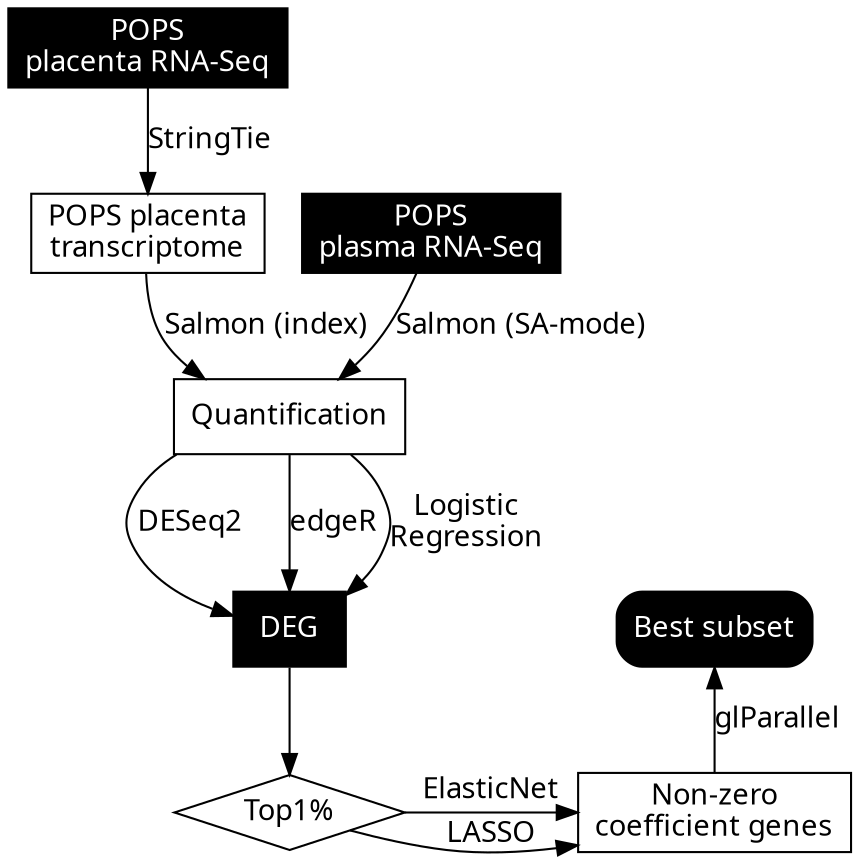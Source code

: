digraph G {
  /*rankdir=LR; */
  node [fontname = "Handlee", color=black, fontcolor=black];
  edge [fontname = "Handlee", color=black, fontcolor=black];

  placenta[
    label = "POPS\nplacenta RNA-Seq";
    shape = rect;
    style = filled;
    fontcolor = white;
  ];
  plasma [
    label = "POPS\nplasma RNA-Seq";
    shape = rect;
    style = filled;
    fontcolor = white;
  ];
  deg_pops [
    label = "DEG";
    shape = rect;
    style = filled;
    fontcolor = white;
  ];
  Non_zero[
    label = "Non-zero\ncoefficient genes";
    shape = rect;
  ];
  subset1 [
    label = "Best subset";
    shape = rect;
    style = "rounded,filled";
    fontcolor = white;
  ];
  pops[
    label = "POPS placenta\ntranscriptome";
    shape = rect;
    color = black;
    fontcolor = black;
  ];
  quant_pops [
    label = "Quantification";
    shape = rect;
  ];
  check_top1[
    label = "Top1%";
    shape = diamond;
  ];

  placenta-> pops[label="StringTie"];
  plasma -> quant_pops[label="Salmon (SA-mode)"]
  pops-> quant_pops[label="Salmon (index)"];

  quant_pops-> deg_pops[label="DESeq2"];
  quant_pops-> deg_pops[label="edgeR"];
  quant_pops-> deg_pops[label="Logistic\nRegression"];

  deg_pops-> check_top1;
  check_top1-> Non_zero[label="LASSO"];
  check_top1-> Non_zero[label="ElasticNet"];
  Non_zero-> subset1[label="glParallel"];

/*
  check_all_method[
    label = "All methods";
    shape = diamond;
  ];
  subset2 [
    label = "Best subset2";
    shape = rect;
    style = "rounded,filled";
    fontcolor = white;
  ];
  core_deg[
    label = "Core DEG";
    shape = rect;
    style = "rounded,filled";
    fontcolor = white;
  ];

  deg_pops-> check_all_method;
  check_all_method-> core_deg[label="Yes"];
  core_deg-> subset2[label="glParallel"];
*/


  {rank=same; check_top1  Non_zero} 
  {rank=same; subset1 deg_pops} 
  /*
  {rank=same; deg_pops subset1 subset2} 
*/
}
